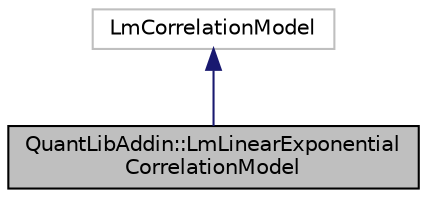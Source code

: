 digraph "QuantLibAddin::LmLinearExponentialCorrelationModel"
{
  edge [fontname="Helvetica",fontsize="10",labelfontname="Helvetica",labelfontsize="10"];
  node [fontname="Helvetica",fontsize="10",shape=record];
  Node2 [label="QuantLibAddin::LmLinearExponential\lCorrelationModel",height=0.2,width=0.4,color="black", fillcolor="grey75", style="filled", fontcolor="black"];
  Node3 -> Node2 [dir="back",color="midnightblue",fontsize="10",style="solid",fontname="Helvetica"];
  Node3 [label="LmCorrelationModel",height=0.2,width=0.4,color="grey75", fillcolor="white", style="filled"];
}
